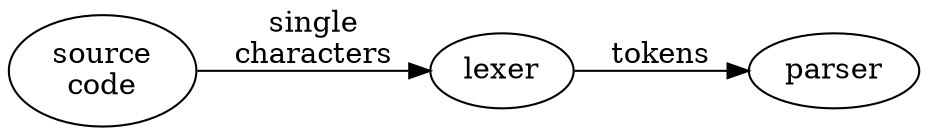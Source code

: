 digraph {
rankdir=LR;
"source\ncode" -> lexer [label="single\ncharacters"];
lexer -> parser [label="tokens"];
}
